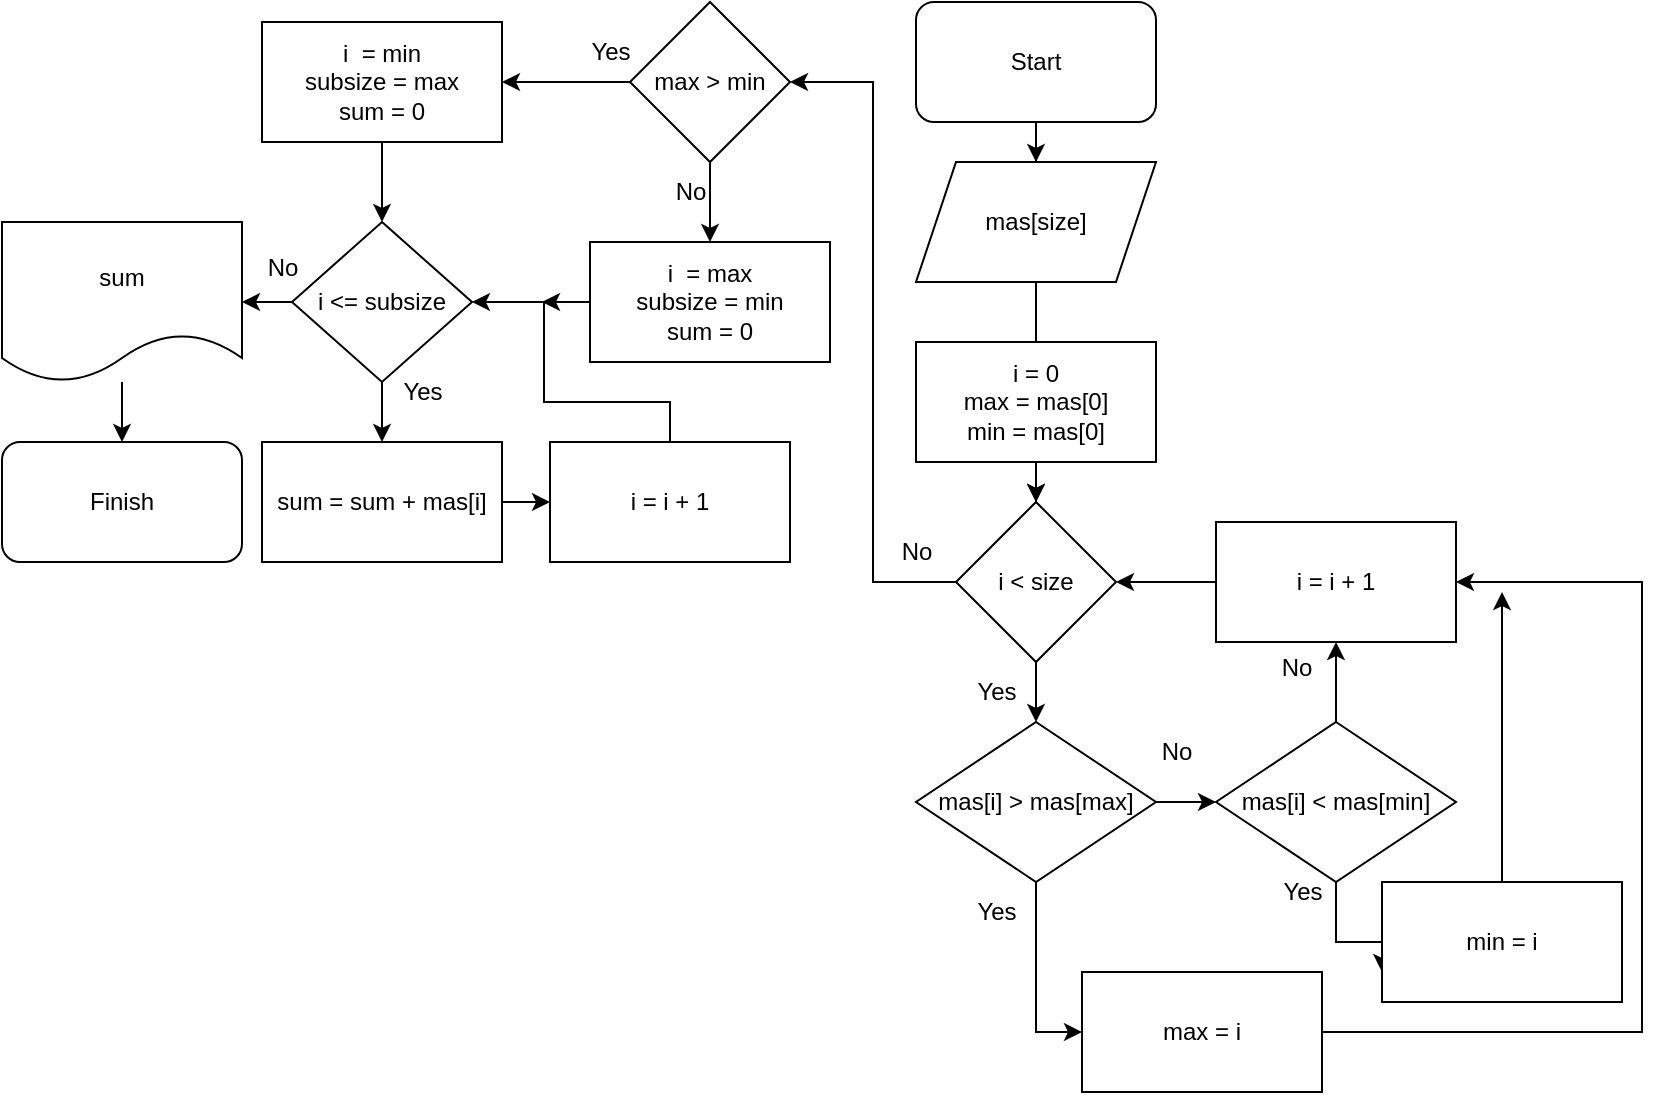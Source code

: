 <mxfile version="21.3.2" type="github">
  <diagram name="Страница 1" id="HeK2V2T16iIPugYTSXoN">
    <mxGraphModel dx="1050" dy="549" grid="1" gridSize="10" guides="1" tooltips="1" connect="1" arrows="1" fold="1" page="1" pageScale="1" pageWidth="827" pageHeight="1169" math="0" shadow="0">
      <root>
        <mxCell id="0" />
        <mxCell id="1" parent="0" />
        <mxCell id="mUNr1vuPKZSWWItKDlVv-5" value="" style="edgeStyle=orthogonalEdgeStyle;rounded=0;orthogonalLoop=1;jettySize=auto;html=1;" edge="1" parent="1" source="mUNr1vuPKZSWWItKDlVv-1" target="mUNr1vuPKZSWWItKDlVv-4">
          <mxGeometry relative="1" as="geometry" />
        </mxCell>
        <mxCell id="mUNr1vuPKZSWWItKDlVv-1" value="Start" style="rounded=1;whiteSpace=wrap;html=1;" vertex="1" parent="1">
          <mxGeometry x="457" y="10" width="120" height="60" as="geometry" />
        </mxCell>
        <mxCell id="mUNr1vuPKZSWWItKDlVv-34" value="" style="edgeStyle=orthogonalEdgeStyle;rounded=0;orthogonalLoop=1;jettySize=auto;html=1;" edge="1" parent="1" source="mUNr1vuPKZSWWItKDlVv-4" target="mUNr1vuPKZSWWItKDlVv-27">
          <mxGeometry relative="1" as="geometry" />
        </mxCell>
        <mxCell id="mUNr1vuPKZSWWItKDlVv-4" value="mas[size]" style="shape=parallelogram;perimeter=parallelogramPerimeter;whiteSpace=wrap;html=1;fixedSize=1;" vertex="1" parent="1">
          <mxGeometry x="457" y="90" width="120" height="60" as="geometry" />
        </mxCell>
        <mxCell id="mUNr1vuPKZSWWItKDlVv-6" value="" style="edgeStyle=orthogonalEdgeStyle;rounded=0;orthogonalLoop=1;jettySize=auto;html=1;" edge="1" parent="1" source="mUNr1vuPKZSWWItKDlVv-8" target="mUNr1vuPKZSWWItKDlVv-17">
          <mxGeometry relative="1" as="geometry" />
        </mxCell>
        <mxCell id="mUNr1vuPKZSWWItKDlVv-7" style="edgeStyle=orthogonalEdgeStyle;rounded=0;orthogonalLoop=1;jettySize=auto;html=1;exitX=0.5;exitY=1;exitDx=0;exitDy=0;entryX=0;entryY=0.5;entryDx=0;entryDy=0;" edge="1" parent="1" source="mUNr1vuPKZSWWItKDlVv-8" target="mUNr1vuPKZSWWItKDlVv-13">
          <mxGeometry relative="1" as="geometry" />
        </mxCell>
        <mxCell id="mUNr1vuPKZSWWItKDlVv-8" value="mas[i] &amp;gt; mas[max]" style="rhombus;whiteSpace=wrap;html=1;" vertex="1" parent="1">
          <mxGeometry x="457" y="370" width="120" height="80" as="geometry" />
        </mxCell>
        <mxCell id="mUNr1vuPKZSWWItKDlVv-9" value="" style="edgeStyle=orthogonalEdgeStyle;rounded=0;orthogonalLoop=1;jettySize=auto;html=1;" edge="1" parent="1" source="mUNr1vuPKZSWWItKDlVv-10" target="mUNr1vuPKZSWWItKDlVv-27">
          <mxGeometry relative="1" as="geometry" />
        </mxCell>
        <mxCell id="mUNr1vuPKZSWWItKDlVv-10" value="i = 0&lt;br&gt;max = mas[0]&lt;br&gt;min = mas[0]" style="rounded=0;whiteSpace=wrap;html=1;" vertex="1" parent="1">
          <mxGeometry x="457" y="180" width="120" height="60" as="geometry" />
        </mxCell>
        <mxCell id="mUNr1vuPKZSWWItKDlVv-11" style="edgeStyle=orthogonalEdgeStyle;rounded=0;orthogonalLoop=1;jettySize=auto;html=1;exitX=0.5;exitY=0;exitDx=0;exitDy=0;entryX=1;entryY=0.5;entryDx=0;entryDy=0;" edge="1" parent="1" source="mUNr1vuPKZSWWItKDlVv-13" target="mUNr1vuPKZSWWItKDlVv-22">
          <mxGeometry relative="1" as="geometry">
            <Array as="points">
              <mxPoint x="600" y="525" />
              <mxPoint x="820" y="525" />
              <mxPoint x="820" y="300" />
            </Array>
          </mxGeometry>
        </mxCell>
        <mxCell id="mUNr1vuPKZSWWItKDlVv-13" value="max = i" style="whiteSpace=wrap;html=1;" vertex="1" parent="1">
          <mxGeometry x="540" y="495" width="120" height="60" as="geometry" />
        </mxCell>
        <mxCell id="mUNr1vuPKZSWWItKDlVv-14" value="Yes" style="text;html=1;align=center;verticalAlign=middle;resizable=0;points=[];autosize=1;strokeColor=none;fillColor=none;" vertex="1" parent="1">
          <mxGeometry x="477" y="450" width="40" height="30" as="geometry" />
        </mxCell>
        <mxCell id="mUNr1vuPKZSWWItKDlVv-16" value="" style="edgeStyle=orthogonalEdgeStyle;rounded=0;orthogonalLoop=1;jettySize=auto;html=1;" edge="1" parent="1" source="mUNr1vuPKZSWWItKDlVv-17" target="mUNr1vuPKZSWWItKDlVv-22">
          <mxGeometry relative="1" as="geometry" />
        </mxCell>
        <mxCell id="mUNr1vuPKZSWWItKDlVv-53" style="edgeStyle=orthogonalEdgeStyle;rounded=0;orthogonalLoop=1;jettySize=auto;html=1;exitX=0.5;exitY=1;exitDx=0;exitDy=0;entryX=0;entryY=0.75;entryDx=0;entryDy=0;" edge="1" parent="1" source="mUNr1vuPKZSWWItKDlVv-17" target="mUNr1vuPKZSWWItKDlVv-19">
          <mxGeometry relative="1" as="geometry">
            <Array as="points">
              <mxPoint x="667" y="480" />
              <mxPoint x="690" y="480" />
            </Array>
          </mxGeometry>
        </mxCell>
        <mxCell id="mUNr1vuPKZSWWItKDlVv-17" value="mas[i] &amp;lt; mas[min]" style="rhombus;whiteSpace=wrap;html=1;" vertex="1" parent="1">
          <mxGeometry x="607" y="370" width="120" height="80" as="geometry" />
        </mxCell>
        <mxCell id="mUNr1vuPKZSWWItKDlVv-54" style="edgeStyle=orthogonalEdgeStyle;rounded=0;orthogonalLoop=1;jettySize=auto;html=1;exitX=0.5;exitY=0;exitDx=0;exitDy=0;" edge="1" parent="1" source="mUNr1vuPKZSWWItKDlVv-19">
          <mxGeometry relative="1" as="geometry">
            <mxPoint x="750" y="305" as="targetPoint" />
          </mxGeometry>
        </mxCell>
        <mxCell id="mUNr1vuPKZSWWItKDlVv-19" value="min = i" style="whiteSpace=wrap;html=1;" vertex="1" parent="1">
          <mxGeometry x="690" y="450" width="120" height="60" as="geometry" />
        </mxCell>
        <mxCell id="mUNr1vuPKZSWWItKDlVv-20" value="No" style="text;html=1;align=center;verticalAlign=middle;resizable=0;points=[];autosize=1;strokeColor=none;fillColor=none;" vertex="1" parent="1">
          <mxGeometry x="567" y="370" width="40" height="30" as="geometry" />
        </mxCell>
        <mxCell id="mUNr1vuPKZSWWItKDlVv-21" value="" style="edgeStyle=orthogonalEdgeStyle;rounded=0;orthogonalLoop=1;jettySize=auto;html=1;" edge="1" parent="1" source="mUNr1vuPKZSWWItKDlVv-22" target="mUNr1vuPKZSWWItKDlVv-27">
          <mxGeometry relative="1" as="geometry" />
        </mxCell>
        <mxCell id="mUNr1vuPKZSWWItKDlVv-22" value="i = i + 1" style="whiteSpace=wrap;html=1;" vertex="1" parent="1">
          <mxGeometry x="607" y="270" width="120" height="60" as="geometry" />
        </mxCell>
        <mxCell id="mUNr1vuPKZSWWItKDlVv-23" value="Yes" style="text;html=1;align=center;verticalAlign=middle;resizable=0;points=[];autosize=1;strokeColor=none;fillColor=none;" vertex="1" parent="1">
          <mxGeometry x="630" y="440" width="40" height="30" as="geometry" />
        </mxCell>
        <mxCell id="mUNr1vuPKZSWWItKDlVv-24" value="No" style="text;html=1;align=center;verticalAlign=middle;resizable=0;points=[];autosize=1;strokeColor=none;fillColor=none;" vertex="1" parent="1">
          <mxGeometry x="627" y="328" width="40" height="30" as="geometry" />
        </mxCell>
        <mxCell id="mUNr1vuPKZSWWItKDlVv-26" style="edgeStyle=orthogonalEdgeStyle;rounded=0;orthogonalLoop=1;jettySize=auto;html=1;exitX=0.5;exitY=1;exitDx=0;exitDy=0;entryX=0.5;entryY=0;entryDx=0;entryDy=0;" edge="1" parent="1" source="mUNr1vuPKZSWWItKDlVv-27" target="mUNr1vuPKZSWWItKDlVv-8">
          <mxGeometry relative="1" as="geometry" />
        </mxCell>
        <mxCell id="mUNr1vuPKZSWWItKDlVv-40" style="edgeStyle=orthogonalEdgeStyle;rounded=0;orthogonalLoop=1;jettySize=auto;html=1;exitX=0;exitY=0.5;exitDx=0;exitDy=0;entryX=1;entryY=0.5;entryDx=0;entryDy=0;" edge="1" parent="1" source="mUNr1vuPKZSWWItKDlVv-27" target="mUNr1vuPKZSWWItKDlVv-39">
          <mxGeometry relative="1" as="geometry" />
        </mxCell>
        <mxCell id="mUNr1vuPKZSWWItKDlVv-27" value="i &amp;lt; size" style="rhombus;whiteSpace=wrap;html=1;" vertex="1" parent="1">
          <mxGeometry x="477" y="260" width="80" height="80" as="geometry" />
        </mxCell>
        <mxCell id="mUNr1vuPKZSWWItKDlVv-30" value="No" style="text;html=1;align=center;verticalAlign=middle;resizable=0;points=[];autosize=1;strokeColor=none;fillColor=none;" vertex="1" parent="1">
          <mxGeometry x="437" y="270" width="40" height="30" as="geometry" />
        </mxCell>
        <mxCell id="mUNr1vuPKZSWWItKDlVv-31" value="Yes" style="text;html=1;align=center;verticalAlign=middle;resizable=0;points=[];autosize=1;strokeColor=none;fillColor=none;" vertex="1" parent="1">
          <mxGeometry x="477" y="340" width="40" height="30" as="geometry" />
        </mxCell>
        <mxCell id="mUNr1vuPKZSWWItKDlVv-32" style="edgeStyle=orthogonalEdgeStyle;rounded=0;orthogonalLoop=1;jettySize=auto;html=1;exitX=0.5;exitY=1;exitDx=0;exitDy=0;" edge="1" parent="1" source="mUNr1vuPKZSWWItKDlVv-17" target="mUNr1vuPKZSWWItKDlVv-17">
          <mxGeometry relative="1" as="geometry" />
        </mxCell>
        <mxCell id="mUNr1vuPKZSWWItKDlVv-55" value="" style="edgeStyle=orthogonalEdgeStyle;rounded=0;orthogonalLoop=1;jettySize=auto;html=1;" edge="1" parent="1" source="mUNr1vuPKZSWWItKDlVv-37" target="mUNr1vuPKZSWWItKDlVv-50">
          <mxGeometry relative="1" as="geometry" />
        </mxCell>
        <mxCell id="mUNr1vuPKZSWWItKDlVv-56" value="" style="edgeStyle=orthogonalEdgeStyle;rounded=0;orthogonalLoop=1;jettySize=auto;html=1;" edge="1" parent="1" source="mUNr1vuPKZSWWItKDlVv-37" target="mUNr1vuPKZSWWItKDlVv-51">
          <mxGeometry relative="1" as="geometry" />
        </mxCell>
        <mxCell id="mUNr1vuPKZSWWItKDlVv-37" value="i &amp;lt;= subsize" style="rhombus;whiteSpace=wrap;html=1;" vertex="1" parent="1">
          <mxGeometry x="145" y="120" width="90" height="80" as="geometry" />
        </mxCell>
        <mxCell id="mUNr1vuPKZSWWItKDlVv-44" style="edgeStyle=orthogonalEdgeStyle;rounded=0;orthogonalLoop=1;jettySize=auto;html=1;exitX=0;exitY=0.5;exitDx=0;exitDy=0;" edge="1" parent="1" source="mUNr1vuPKZSWWItKDlVv-39" target="mUNr1vuPKZSWWItKDlVv-43">
          <mxGeometry relative="1" as="geometry" />
        </mxCell>
        <mxCell id="mUNr1vuPKZSWWItKDlVv-46" value="" style="edgeStyle=orthogonalEdgeStyle;rounded=0;orthogonalLoop=1;jettySize=auto;html=1;" edge="1" parent="1" source="mUNr1vuPKZSWWItKDlVv-39" target="mUNr1vuPKZSWWItKDlVv-45">
          <mxGeometry relative="1" as="geometry" />
        </mxCell>
        <mxCell id="mUNr1vuPKZSWWItKDlVv-39" value="max &amp;gt; min" style="rhombus;whiteSpace=wrap;html=1;" vertex="1" parent="1">
          <mxGeometry x="314" y="10" width="80" height="80" as="geometry" />
        </mxCell>
        <mxCell id="mUNr1vuPKZSWWItKDlVv-42" value="Yes" style="text;html=1;align=center;verticalAlign=middle;resizable=0;points=[];autosize=1;strokeColor=none;fillColor=none;" vertex="1" parent="1">
          <mxGeometry x="284" y="20" width="40" height="30" as="geometry" />
        </mxCell>
        <mxCell id="mUNr1vuPKZSWWItKDlVv-48" value="" style="edgeStyle=orthogonalEdgeStyle;rounded=0;orthogonalLoop=1;jettySize=auto;html=1;" edge="1" parent="1" source="mUNr1vuPKZSWWItKDlVv-43" target="mUNr1vuPKZSWWItKDlVv-37">
          <mxGeometry relative="1" as="geometry" />
        </mxCell>
        <mxCell id="mUNr1vuPKZSWWItKDlVv-43" value="i&amp;nbsp; = min&lt;br&gt;subsize = max&lt;br&gt;sum = 0" style="rounded=0;whiteSpace=wrap;html=1;" vertex="1" parent="1">
          <mxGeometry x="130" y="20" width="120" height="60" as="geometry" />
        </mxCell>
        <mxCell id="mUNr1vuPKZSWWItKDlVv-49" value="" style="edgeStyle=orthogonalEdgeStyle;rounded=0;orthogonalLoop=1;jettySize=auto;html=1;" edge="1" parent="1" source="mUNr1vuPKZSWWItKDlVv-45" target="mUNr1vuPKZSWWItKDlVv-37">
          <mxGeometry relative="1" as="geometry" />
        </mxCell>
        <mxCell id="mUNr1vuPKZSWWItKDlVv-45" value="i&amp;nbsp; = max&lt;br&gt;subsize = min&lt;br&gt;sum = 0" style="rounded=0;whiteSpace=wrap;html=1;" vertex="1" parent="1">
          <mxGeometry x="294" y="130" width="120" height="60" as="geometry" />
        </mxCell>
        <mxCell id="mUNr1vuPKZSWWItKDlVv-47" value="No" style="text;html=1;align=center;verticalAlign=middle;resizable=0;points=[];autosize=1;strokeColor=none;fillColor=none;" vertex="1" parent="1">
          <mxGeometry x="324" y="90" width="40" height="30" as="geometry" />
        </mxCell>
        <mxCell id="mUNr1vuPKZSWWItKDlVv-62" value="" style="edgeStyle=orthogonalEdgeStyle;rounded=0;orthogonalLoop=1;jettySize=auto;html=1;" edge="1" parent="1" source="mUNr1vuPKZSWWItKDlVv-50" target="mUNr1vuPKZSWWItKDlVv-61">
          <mxGeometry relative="1" as="geometry" />
        </mxCell>
        <mxCell id="mUNr1vuPKZSWWItKDlVv-50" value="sum = sum + mas[i]" style="rounded=0;whiteSpace=wrap;html=1;" vertex="1" parent="1">
          <mxGeometry x="130" y="230" width="120" height="60" as="geometry" />
        </mxCell>
        <mxCell id="mUNr1vuPKZSWWItKDlVv-58" value="" style="edgeStyle=orthogonalEdgeStyle;rounded=0;orthogonalLoop=1;jettySize=auto;html=1;" edge="1" parent="1" source="mUNr1vuPKZSWWItKDlVv-51" target="mUNr1vuPKZSWWItKDlVv-57">
          <mxGeometry relative="1" as="geometry" />
        </mxCell>
        <mxCell id="mUNr1vuPKZSWWItKDlVv-51" value="sum" style="shape=document;whiteSpace=wrap;html=1;boundedLbl=1;" vertex="1" parent="1">
          <mxGeometry y="120" width="120" height="80" as="geometry" />
        </mxCell>
        <mxCell id="mUNr1vuPKZSWWItKDlVv-57" value="Finish" style="rounded=1;whiteSpace=wrap;html=1;" vertex="1" parent="1">
          <mxGeometry y="230" width="120" height="60" as="geometry" />
        </mxCell>
        <mxCell id="mUNr1vuPKZSWWItKDlVv-59" value="No" style="text;html=1;align=center;verticalAlign=middle;resizable=0;points=[];autosize=1;strokeColor=none;fillColor=none;" vertex="1" parent="1">
          <mxGeometry x="120" y="128" width="40" height="30" as="geometry" />
        </mxCell>
        <mxCell id="mUNr1vuPKZSWWItKDlVv-60" value="Yes" style="text;html=1;align=center;verticalAlign=middle;resizable=0;points=[];autosize=1;strokeColor=none;fillColor=none;" vertex="1" parent="1">
          <mxGeometry x="190" y="190" width="40" height="30" as="geometry" />
        </mxCell>
        <mxCell id="mUNr1vuPKZSWWItKDlVv-63" style="edgeStyle=orthogonalEdgeStyle;rounded=0;orthogonalLoop=1;jettySize=auto;html=1;exitX=0.5;exitY=0;exitDx=0;exitDy=0;" edge="1" parent="1" source="mUNr1vuPKZSWWItKDlVv-61">
          <mxGeometry relative="1" as="geometry">
            <mxPoint x="270" y="160" as="targetPoint" />
            <Array as="points">
              <mxPoint x="334" y="210" />
              <mxPoint x="271" y="210" />
            </Array>
          </mxGeometry>
        </mxCell>
        <mxCell id="mUNr1vuPKZSWWItKDlVv-61" value="i = i + 1" style="whiteSpace=wrap;html=1;rounded=0;" vertex="1" parent="1">
          <mxGeometry x="274" y="230" width="120" height="60" as="geometry" />
        </mxCell>
      </root>
    </mxGraphModel>
  </diagram>
</mxfile>
